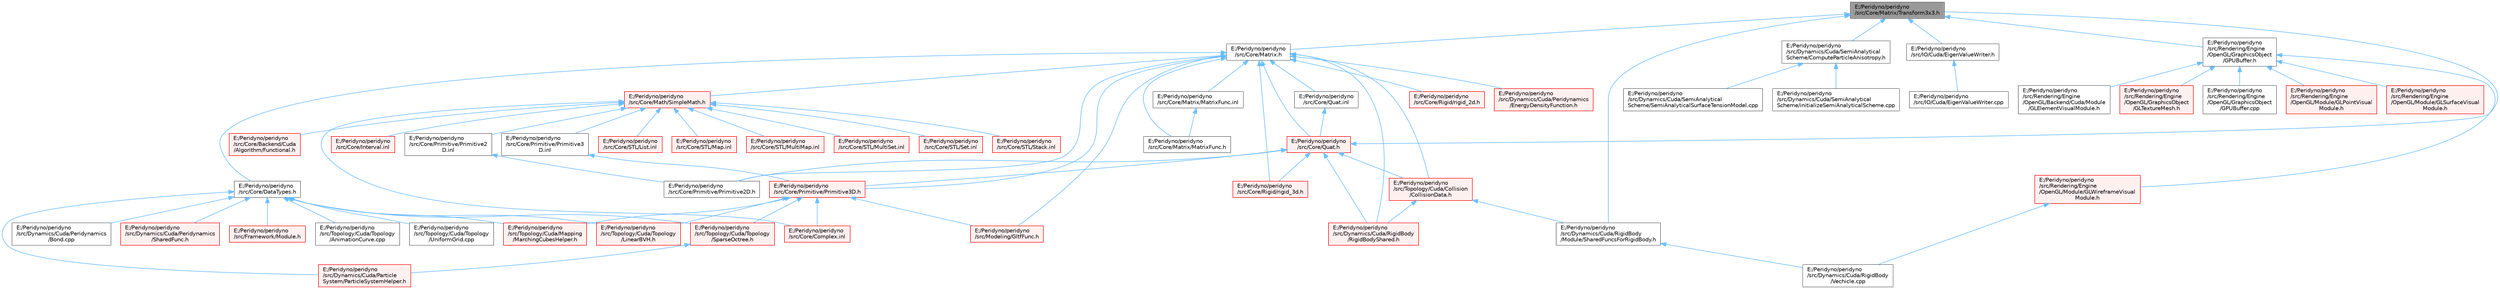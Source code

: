 digraph "E:/Peridyno/peridyno/src/Core/Matrix/Transform3x3.h"
{
 // LATEX_PDF_SIZE
  bgcolor="transparent";
  edge [fontname=Helvetica,fontsize=10,labelfontname=Helvetica,labelfontsize=10];
  node [fontname=Helvetica,fontsize=10,shape=box,height=0.2,width=0.4];
  Node1 [id="Node000001",label="E:/Peridyno/peridyno\l/src/Core/Matrix/Transform3x3.h",height=0.2,width=0.4,color="gray40", fillcolor="grey60", style="filled", fontcolor="black",tooltip=" "];
  Node1 -> Node2 [id="edge1_Node000001_Node000002",dir="back",color="steelblue1",style="solid",tooltip=" "];
  Node2 [id="Node000002",label="E:/Peridyno/peridyno\l/src/Core/Matrix.h",height=0.2,width=0.4,color="grey40", fillcolor="white", style="filled",URL="$_matrix_8h.html",tooltip=" "];
  Node2 -> Node3 [id="edge2_Node000002_Node000003",dir="back",color="steelblue1",style="solid",tooltip=" "];
  Node3 [id="Node000003",label="E:/Peridyno/peridyno\l/src/Core/DataTypes.h",height=0.2,width=0.4,color="grey40", fillcolor="white", style="filled",URL="$_data_types_8h.html",tooltip=" "];
  Node3 -> Node4 [id="edge3_Node000003_Node000004",dir="back",color="steelblue1",style="solid",tooltip=" "];
  Node4 [id="Node000004",label="E:/Peridyno/peridyno\l/src/Dynamics/Cuda/Particle\lSystem/ParticleSystemHelper.h",height=0.2,width=0.4,color="red", fillcolor="#FFF0F0", style="filled",URL="$_particle_system_helper_8h.html",tooltip=" "];
  Node3 -> Node6 [id="edge4_Node000003_Node000006",dir="back",color="steelblue1",style="solid",tooltip=" "];
  Node6 [id="Node000006",label="E:/Peridyno/peridyno\l/src/Dynamics/Cuda/Peridynamics\l/Bond.cpp",height=0.2,width=0.4,color="grey40", fillcolor="white", style="filled",URL="$_bond_8cpp.html",tooltip=" "];
  Node3 -> Node7 [id="edge5_Node000003_Node000007",dir="back",color="steelblue1",style="solid",tooltip=" "];
  Node7 [id="Node000007",label="E:/Peridyno/peridyno\l/src/Dynamics/Cuda/Peridynamics\l/SharedFunc.h",height=0.2,width=0.4,color="red", fillcolor="#FFF0F0", style="filled",URL="$_shared_func_8h.html",tooltip=" "];
  Node3 -> Node11 [id="edge6_Node000003_Node000011",dir="back",color="steelblue1",style="solid",tooltip=" "];
  Node11 [id="Node000011",label="E:/Peridyno/peridyno\l/src/Framework/Module.h",height=0.2,width=0.4,color="red", fillcolor="#FFF0F0", style="filled",URL="$_module_8h.html",tooltip=" "];
  Node3 -> Node473 [id="edge7_Node000003_Node000473",dir="back",color="steelblue1",style="solid",tooltip=" "];
  Node473 [id="Node000473",label="E:/Peridyno/peridyno\l/src/Topology/Cuda/Mapping\l/MarchingCubesHelper.h",height=0.2,width=0.4,color="red", fillcolor="#FFF0F0", style="filled",URL="$_marching_cubes_helper_8h.html",tooltip=" "];
  Node3 -> Node537 [id="edge8_Node000003_Node000537",dir="back",color="steelblue1",style="solid",tooltip=" "];
  Node537 [id="Node000537",label="E:/Peridyno/peridyno\l/src/Topology/Cuda/Topology\l/AnimationCurve.cpp",height=0.2,width=0.4,color="grey40", fillcolor="white", style="filled",URL="$_animation_curve_8cpp.html",tooltip=" "];
  Node3 -> Node538 [id="edge9_Node000003_Node000538",dir="back",color="steelblue1",style="solid",tooltip=" "];
  Node538 [id="Node000538",label="E:/Peridyno/peridyno\l/src/Topology/Cuda/Topology\l/LinearBVH.h",height=0.2,width=0.4,color="red", fillcolor="#FFF0F0", style="filled",URL="$_linear_b_v_h_8h.html",tooltip=" "];
  Node3 -> Node539 [id="edge10_Node000003_Node000539",dir="back",color="steelblue1",style="solid",tooltip=" "];
  Node539 [id="Node000539",label="E:/Peridyno/peridyno\l/src/Topology/Cuda/Topology\l/SparseOctree.h",height=0.2,width=0.4,color="red", fillcolor="#FFF0F0", style="filled",URL="$_sparse_octree_8h.html",tooltip=" "];
  Node539 -> Node4 [id="edge11_Node000539_Node000004",dir="back",color="steelblue1",style="solid",tooltip=" "];
  Node3 -> Node541 [id="edge12_Node000003_Node000541",dir="back",color="steelblue1",style="solid",tooltip=" "];
  Node541 [id="Node000541",label="E:/Peridyno/peridyno\l/src/Topology/Cuda/Topology\l/UniformGrid.cpp",height=0.2,width=0.4,color="grey40", fillcolor="white", style="filled",URL="$_cuda_2_topology_2_uniform_grid_8cpp.html",tooltip=" "];
  Node2 -> Node542 [id="edge13_Node000002_Node000542",dir="back",color="steelblue1",style="solid",tooltip=" "];
  Node542 [id="Node000542",label="E:/Peridyno/peridyno\l/src/Core/Math/SimpleMath.h",height=0.2,width=0.4,color="red", fillcolor="#FFF0F0", style="filled",URL="$_simple_math_8h.html",tooltip=" "];
  Node542 -> Node543 [id="edge14_Node000542_Node000543",dir="back",color="steelblue1",style="solid",tooltip=" "];
  Node543 [id="Node000543",label="E:/Peridyno/peridyno\l/src/Core/Backend/Cuda\l/Algorithm/Functional.h",height=0.2,width=0.4,color="red", fillcolor="#FFF0F0", style="filled",URL="$_functional_8h.html",tooltip=" "];
  Node542 -> Node546 [id="edge15_Node000542_Node000546",dir="back",color="steelblue1",style="solid",tooltip=" "];
  Node546 [id="Node000546",label="E:/Peridyno/peridyno\l/src/Core/Complex.inl",height=0.2,width=0.4,color="red", fillcolor="#FFF0F0", style="filled",URL="$_complex_8inl.html",tooltip=" "];
  Node542 -> Node550 [id="edge16_Node000542_Node000550",dir="back",color="steelblue1",style="solid",tooltip=" "];
  Node550 [id="Node000550",label="E:/Peridyno/peridyno\l/src/Core/Interval.inl",height=0.2,width=0.4,color="red", fillcolor="#FFF0F0", style="filled",URL="$_interval_8inl.html",tooltip=" "];
  Node542 -> Node552 [id="edge17_Node000542_Node000552",dir="back",color="steelblue1",style="solid",tooltip=" "];
  Node552 [id="Node000552",label="E:/Peridyno/peridyno\l/src/Core/Primitive/Primitive2\lD.inl",height=0.2,width=0.4,color="grey40", fillcolor="white", style="filled",URL="$_primitive2_d_8inl.html",tooltip=" "];
  Node552 -> Node553 [id="edge18_Node000552_Node000553",dir="back",color="steelblue1",style="solid",tooltip=" "];
  Node553 [id="Node000553",label="E:/Peridyno/peridyno\l/src/Core/Primitive/Primitive2D.h",height=0.2,width=0.4,color="grey40", fillcolor="white", style="filled",URL="$_primitive2_d_8h.html",tooltip=" "];
  Node542 -> Node554 [id="edge19_Node000542_Node000554",dir="back",color="steelblue1",style="solid",tooltip=" "];
  Node554 [id="Node000554",label="E:/Peridyno/peridyno\l/src/Core/Primitive/Primitive3\lD.inl",height=0.2,width=0.4,color="grey40", fillcolor="white", style="filled",URL="$_primitive3_d_8inl.html",tooltip=" "];
  Node554 -> Node555 [id="edge20_Node000554_Node000555",dir="back",color="steelblue1",style="solid",tooltip=" "];
  Node555 [id="Node000555",label="E:/Peridyno/peridyno\l/src/Core/Primitive/Primitive3D.h",height=0.2,width=0.4,color="red", fillcolor="#FFF0F0", style="filled",URL="$_primitive3_d_8h.html",tooltip=" "];
  Node555 -> Node546 [id="edge21_Node000555_Node000546",dir="back",color="steelblue1",style="solid",tooltip=" "];
  Node555 -> Node497 [id="edge22_Node000555_Node000497",dir="back",color="steelblue1",style="solid",tooltip=" "];
  Node497 [id="Node000497",label="E:/Peridyno/peridyno\l/src/Modeling/GltfFunc.h",height=0.2,width=0.4,color="red", fillcolor="#FFF0F0", style="filled",URL="$_gltf_func_8h.html",tooltip=" "];
  Node555 -> Node473 [id="edge23_Node000555_Node000473",dir="back",color="steelblue1",style="solid",tooltip=" "];
  Node555 -> Node538 [id="edge24_Node000555_Node000538",dir="back",color="steelblue1",style="solid",tooltip=" "];
  Node555 -> Node539 [id="edge25_Node000555_Node000539",dir="back",color="steelblue1",style="solid",tooltip=" "];
  Node542 -> Node563 [id="edge26_Node000542_Node000563",dir="back",color="steelblue1",style="solid",tooltip=" "];
  Node563 [id="Node000563",label="E:/Peridyno/peridyno\l/src/Core/STL/List.inl",height=0.2,width=0.4,color="red", fillcolor="#FFF0F0", style="filled",URL="$_list_8inl.html",tooltip=" "];
  Node542 -> Node622 [id="edge27_Node000542_Node000622",dir="back",color="steelblue1",style="solid",tooltip=" "];
  Node622 [id="Node000622",label="E:/Peridyno/peridyno\l/src/Core/STL/Map.inl",height=0.2,width=0.4,color="red", fillcolor="#FFF0F0", style="filled",URL="$_map_8inl.html",tooltip=" "];
  Node542 -> Node632 [id="edge28_Node000542_Node000632",dir="back",color="steelblue1",style="solid",tooltip=" "];
  Node632 [id="Node000632",label="E:/Peridyno/peridyno\l/src/Core/STL/MultiMap.inl",height=0.2,width=0.4,color="red", fillcolor="#FFF0F0", style="filled",URL="$_multi_map_8inl.html",tooltip=" "];
  Node542 -> Node634 [id="edge29_Node000542_Node000634",dir="back",color="steelblue1",style="solid",tooltip=" "];
  Node634 [id="Node000634",label="E:/Peridyno/peridyno\l/src/Core/STL/MultiSet.inl",height=0.2,width=0.4,color="red", fillcolor="#FFF0F0", style="filled",URL="$_multi_set_8inl.html",tooltip=" "];
  Node542 -> Node636 [id="edge30_Node000542_Node000636",dir="back",color="steelblue1",style="solid",tooltip=" "];
  Node636 [id="Node000636",label="E:/Peridyno/peridyno\l/src/Core/STL/Set.inl",height=0.2,width=0.4,color="red", fillcolor="#FFF0F0", style="filled",URL="$_set_8inl.html",tooltip=" "];
  Node542 -> Node638 [id="edge31_Node000542_Node000638",dir="back",color="steelblue1",style="solid",tooltip=" "];
  Node638 [id="Node000638",label="E:/Peridyno/peridyno\l/src/Core/STL/Stack.inl",height=0.2,width=0.4,color="red", fillcolor="#FFF0F0", style="filled",URL="$_stack_8inl.html",tooltip=" "];
  Node2 -> Node640 [id="edge32_Node000002_Node000640",dir="back",color="steelblue1",style="solid",tooltip=" "];
  Node640 [id="Node000640",label="E:/Peridyno/peridyno\l/src/Core/Matrix/MatrixFunc.h",height=0.2,width=0.4,color="grey40", fillcolor="white", style="filled",URL="$_matrix_func_8h.html",tooltip=" "];
  Node2 -> Node641 [id="edge33_Node000002_Node000641",dir="back",color="steelblue1",style="solid",tooltip=" "];
  Node641 [id="Node000641",label="E:/Peridyno/peridyno\l/src/Core/Matrix/MatrixFunc.inl",height=0.2,width=0.4,color="grey40", fillcolor="white", style="filled",URL="$_matrix_func_8inl.html",tooltip=" "];
  Node641 -> Node640 [id="edge34_Node000641_Node000640",dir="back",color="steelblue1",style="solid",tooltip=" "];
  Node2 -> Node553 [id="edge35_Node000002_Node000553",dir="back",color="steelblue1",style="solid",tooltip=" "];
  Node2 -> Node555 [id="edge36_Node000002_Node000555",dir="back",color="steelblue1",style="solid",tooltip=" "];
  Node2 -> Node642 [id="edge37_Node000002_Node000642",dir="back",color="steelblue1",style="solid",tooltip=" "];
  Node642 [id="Node000642",label="E:/Peridyno/peridyno\l/src/Core/Quat.h",height=0.2,width=0.4,color="red", fillcolor="#FFF0F0", style="filled",URL="$_quat_8h.html",tooltip="Implementation of quaternion."];
  Node642 -> Node1 [id="edge38_Node000642_Node000001",dir="back",color="steelblue1",style="solid",tooltip=" "];
  Node642 -> Node553 [id="edge39_Node000642_Node000553",dir="back",color="steelblue1",style="solid",tooltip=" "];
  Node642 -> Node555 [id="edge40_Node000642_Node000555",dir="back",color="steelblue1",style="solid",tooltip=" "];
  Node642 -> Node644 [id="edge41_Node000642_Node000644",dir="back",color="steelblue1",style="solid",tooltip=" "];
  Node644 [id="Node000644",label="E:/Peridyno/peridyno\l/src/Core/Rigid/rigid_3d.h",height=0.2,width=0.4,color="red", fillcolor="#FFF0F0", style="filled",URL="$rigid__3d_8h.html",tooltip=" "];
  Node642 -> Node646 [id="edge42_Node000642_Node000646",dir="back",color="steelblue1",style="solid",tooltip=" "];
  Node646 [id="Node000646",label="E:/Peridyno/peridyno\l/src/Dynamics/Cuda/RigidBody\l/RigidBodyShared.h",height=0.2,width=0.4,color="red", fillcolor="#FFF0F0", style="filled",URL="$_rigid_body_shared_8h.html",tooltip=" "];
  Node642 -> Node647 [id="edge43_Node000642_Node000647",dir="back",color="steelblue1",style="solid",tooltip=" "];
  Node647 [id="Node000647",label="E:/Peridyno/peridyno\l/src/Topology/Cuda/Collision\l/CollisionData.h",height=0.2,width=0.4,color="red", fillcolor="#FFF0F0", style="filled",URL="$_collision_data_8h.html",tooltip=" "];
  Node647 -> Node566 [id="edge44_Node000647_Node000566",dir="back",color="steelblue1",style="solid",tooltip=" "];
  Node566 [id="Node000566",label="E:/Peridyno/peridyno\l/src/Dynamics/Cuda/RigidBody\l/Module/SharedFuncsForRigidBody.h",height=0.2,width=0.4,color="grey40", fillcolor="white", style="filled",URL="$_shared_funcs_for_rigid_body_8h.html",tooltip=" "];
  Node566 -> Node60 [id="edge45_Node000566_Node000060",dir="back",color="steelblue1",style="solid",tooltip=" "];
  Node60 [id="Node000060",label="E:/Peridyno/peridyno\l/src/Dynamics/Cuda/RigidBody\l/Vechicle.cpp",height=0.2,width=0.4,color="grey40", fillcolor="white", style="filled",URL="$_vechicle_8cpp.html",tooltip=" "];
  Node647 -> Node646 [id="edge46_Node000647_Node000646",dir="back",color="steelblue1",style="solid",tooltip=" "];
  Node2 -> Node648 [id="edge47_Node000002_Node000648",dir="back",color="steelblue1",style="solid",tooltip=" "];
  Node648 [id="Node000648",label="E:/Peridyno/peridyno\l/src/Core/Quat.inl",height=0.2,width=0.4,color="grey40", fillcolor="white", style="filled",URL="$_quat_8inl.html",tooltip=" "];
  Node648 -> Node642 [id="edge48_Node000648_Node000642",dir="back",color="steelblue1",style="solid",tooltip=" "];
  Node2 -> Node649 [id="edge49_Node000002_Node000649",dir="back",color="steelblue1",style="solid",tooltip=" "];
  Node649 [id="Node000649",label="E:/Peridyno/peridyno\l/src/Core/Rigid/rigid_2d.h",height=0.2,width=0.4,color="red", fillcolor="#FFF0F0", style="filled",URL="$rigid__2d_8h.html",tooltip=" "];
  Node2 -> Node644 [id="edge50_Node000002_Node000644",dir="back",color="steelblue1",style="solid",tooltip=" "];
  Node2 -> Node650 [id="edge51_Node000002_Node000650",dir="back",color="steelblue1",style="solid",tooltip=" "];
  Node650 [id="Node000650",label="E:/Peridyno/peridyno\l/src/Dynamics/Cuda/Peridynamics\l/EnergyDensityFunction.h",height=0.2,width=0.4,color="red", fillcolor="#FFF0F0", style="filled",URL="$_energy_density_function_8h.html",tooltip=" "];
  Node2 -> Node646 [id="edge52_Node000002_Node000646",dir="back",color="steelblue1",style="solid",tooltip=" "];
  Node2 -> Node497 [id="edge53_Node000002_Node000497",dir="back",color="steelblue1",style="solid",tooltip=" "];
  Node2 -> Node647 [id="edge54_Node000002_Node000647",dir="back",color="steelblue1",style="solid",tooltip=" "];
  Node1 -> Node566 [id="edge55_Node000001_Node000566",dir="back",color="steelblue1",style="solid",tooltip=" "];
  Node1 -> Node63 [id="edge56_Node000001_Node000063",dir="back",color="steelblue1",style="solid",tooltip=" "];
  Node63 [id="Node000063",label="E:/Peridyno/peridyno\l/src/Dynamics/Cuda/SemiAnalytical\lScheme/ComputeParticleAnisotropy.h",height=0.2,width=0.4,color="grey40", fillcolor="white", style="filled",URL="$_compute_particle_anisotropy_8h.html",tooltip=" "];
  Node63 -> Node37 [id="edge57_Node000063_Node000037",dir="back",color="steelblue1",style="solid",tooltip=" "];
  Node37 [id="Node000037",label="E:/Peridyno/peridyno\l/src/Dynamics/Cuda/SemiAnalytical\lScheme/SemiAnalyticalSurfaceTensionModel.cpp",height=0.2,width=0.4,color="grey40", fillcolor="white", style="filled",URL="$_semi_analytical_surface_tension_model_8cpp.html",tooltip=" "];
  Node63 -> Node49 [id="edge58_Node000063_Node000049",dir="back",color="steelblue1",style="solid",tooltip=" "];
  Node49 [id="Node000049",label="E:/Peridyno/peridyno\l/src/Dynamics/Cuda/SemiAnalytical\lScheme/initializeSemiAnalyticalScheme.cpp",height=0.2,width=0.4,color="grey40", fillcolor="white", style="filled",URL="$initialize_semi_analytical_scheme_8cpp.html",tooltip=" "];
  Node1 -> Node236 [id="edge59_Node000001_Node000236",dir="back",color="steelblue1",style="solid",tooltip=" "];
  Node236 [id="Node000236",label="E:/Peridyno/peridyno\l/src/IO/Cuda/EigenValueWriter.h",height=0.2,width=0.4,color="grey40", fillcolor="white", style="filled",URL="$_eigen_value_writer_8h.html",tooltip=" "];
  Node236 -> Node237 [id="edge60_Node000236_Node000237",dir="back",color="steelblue1",style="solid",tooltip=" "];
  Node237 [id="Node000237",label="E:/Peridyno/peridyno\l/src/IO/Cuda/EigenValueWriter.cpp",height=0.2,width=0.4,color="grey40", fillcolor="white", style="filled",URL="$_eigen_value_writer_8cpp.html",tooltip=" "];
  Node1 -> Node454 [id="edge61_Node000001_Node000454",dir="back",color="steelblue1",style="solid",tooltip=" "];
  Node454 [id="Node000454",label="E:/Peridyno/peridyno\l/src/Rendering/Engine\l/OpenGL/GraphicsObject\l/GPUBuffer.h",height=0.2,width=0.4,color="grey40", fillcolor="white", style="filled",URL="$_g_p_u_buffer_8h.html",tooltip=" "];
  Node454 -> Node455 [id="edge62_Node000454_Node000455",dir="back",color="steelblue1",style="solid",tooltip=" "];
  Node455 [id="Node000455",label="E:/Peridyno/peridyno\l/src/Rendering/Engine\l/OpenGL/Backend/Cuda/Module\l/GLElementVisualModule.h",height=0.2,width=0.4,color="grey40", fillcolor="white", style="filled",URL="$_g_l_element_visual_module_8h.html",tooltip=" "];
  Node454 -> Node456 [id="edge63_Node000454_Node000456",dir="back",color="steelblue1",style="solid",tooltip=" "];
  Node456 [id="Node000456",label="E:/Peridyno/peridyno\l/src/Rendering/Engine\l/OpenGL/GraphicsObject\l/GLTextureMesh.h",height=0.2,width=0.4,color="red", fillcolor="#FFF0F0", style="filled",URL="$_g_l_texture_mesh_8h.html",tooltip=" "];
  Node454 -> Node462 [id="edge64_Node000454_Node000462",dir="back",color="steelblue1",style="solid",tooltip=" "];
  Node462 [id="Node000462",label="E:/Peridyno/peridyno\l/src/Rendering/Engine\l/OpenGL/GraphicsObject\l/GPUBuffer.cpp",height=0.2,width=0.4,color="grey40", fillcolor="white", style="filled",URL="$_g_p_u_buffer_8cpp.html",tooltip=" "];
  Node454 -> Node463 [id="edge65_Node000454_Node000463",dir="back",color="steelblue1",style="solid",tooltip=" "];
  Node463 [id="Node000463",label="E:/Peridyno/peridyno\l/src/Rendering/Engine\l/OpenGL/Module/GLPointVisual\lModule.h",height=0.2,width=0.4,color="red", fillcolor="#FFF0F0", style="filled",URL="$_g_l_point_visual_module_8h.html",tooltip=" "];
  Node454 -> Node465 [id="edge66_Node000454_Node000465",dir="back",color="steelblue1",style="solid",tooltip=" "];
  Node465 [id="Node000465",label="E:/Peridyno/peridyno\l/src/Rendering/Engine\l/OpenGL/Module/GLSurfaceVisual\lModule.h",height=0.2,width=0.4,color="red", fillcolor="#FFF0F0", style="filled",URL="$_g_l_surface_visual_module_8h.html",tooltip=" "];
  Node454 -> Node469 [id="edge67_Node000454_Node000469",dir="back",color="steelblue1",style="solid",tooltip=" "];
  Node469 [id="Node000469",label="E:/Peridyno/peridyno\l/src/Rendering/Engine\l/OpenGL/Module/GLWireframeVisual\lModule.h",height=0.2,width=0.4,color="red", fillcolor="#FFF0F0", style="filled",URL="$_g_l_wireframe_visual_module_8h.html",tooltip=" "];
  Node469 -> Node60 [id="edge68_Node000469_Node000060",dir="back",color="steelblue1",style="solid",tooltip=" "];
}
